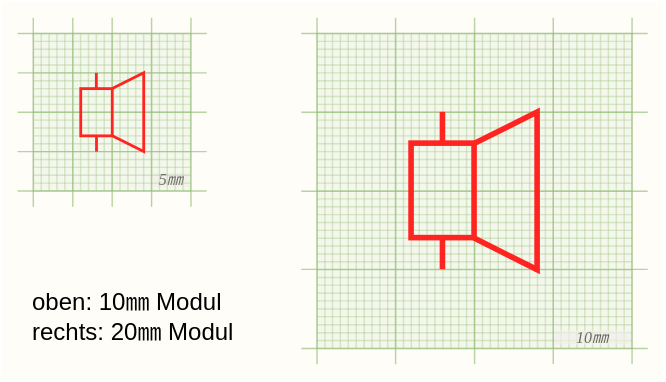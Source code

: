 <mxfile compressed="false" version="15.8.4" type="device">
  <diagram id="aaRBlbIfEOCTvdF3LA9z" name="Page-1">
    <mxGraphModel dx="1185" dy="732" grid="1" gridSize="3.937" guides="1" tooltips="1" connect="1" arrows="1" fold="1" page="1" pageScale="1" pageWidth="413" pageHeight="291" math="0" shadow="0">
      <root>
        <mxCell id="0" />
        <mxCell id="1" parent="0" />
        <mxCell id="eiOEyKE2oN8kCugcmJj7-1071" value="" style="aspect=fixed;pointerEvents=0;fontSize=1;strokeWidth=0.72;opacity=33;fillColor=#d5e8d4;strokeColor=#82b366;spacing=0;fontColor=none;noLabel=1;recursiveResize=0;connectable=0;allowArrows=0;rotatable=0;cloneable=0;deletable=0;resizable=0;movable=0;expand=0;" parent="1" vertex="1">
          <mxGeometry x="31.43" y="31.5" width="78.6" height="78.74" as="geometry" />
        </mxCell>
        <mxCell id="eiOEyKE2oN8kCugcmJj7-1133" value="5㎜" style="text;strokeColor=none;fillColor=#eeeeee;align=center;verticalAlign=middle;spacingLeft=0;spacingRight=0;overflow=hidden;points=[[0,0.5],[1,0.5]];portConstraint=eastwest;rotatable=0;labelBackgroundColor=none;pointerEvents=0;fontSize=8;opacity=66;strokeWidth=0.5;spacing=-1;textOpacity=66;fontStyle=2;fontFamily=Verdana;spacingBottom=0;spacingTop=0;labelPosition=center;verticalLabelPosition=middle;connectable=0;allowArrows=0;recursiveResize=0;expand=0;movable=0;resizable=0;cloneable=0;deletable=0;" parent="1" vertex="1">
          <mxGeometry x="91.338" y="101.181" width="18.11" height="7.087" as="geometry" />
        </mxCell>
        <mxCell id="eiOEyKE2oN8kCugcmJj7-1076" value="" style="line;strokeWidth=0.72;pointerEvents=0;fontSize=1;opacity=33;fillColor=none;strokeColor=#82b366;spacing=0;labelBackgroundColor=none;fontColor=none;noLabel=1;connectable=0;allowArrows=0;resizable=0;rotatable=0;recursiveResize=0;expand=0;deletable=0;cloneable=0;spacingTop=0;movable=0;" parent="1" vertex="1">
          <mxGeometry x="31.43" y="31.5" width="78.74" height="7.87" as="geometry" />
        </mxCell>
        <mxCell id="eiOEyKE2oN8kCugcmJj7-1078" value="" style="line;strokeWidth=0.72;pointerEvents=0;fontSize=1;opacity=33;fillColor=none;strokeColor=#82b366;spacing=0;labelBackgroundColor=none;fontColor=none;noLabel=1;connectable=0;allowArrows=0;resizable=0;rotatable=0;recursiveResize=0;expand=0;deletable=0;cloneable=0;rotation=90;spacingTop=0;movable=0;" parent="1" vertex="1">
          <mxGeometry x="-4.003" y="66.937" width="78.74" height="7.87" as="geometry" />
        </mxCell>
        <mxCell id="eiOEyKE2oN8kCugcmJj7-1079" value="" style="line;strokeWidth=0.72;pointerEvents=0;fontSize=1;opacity=33;fillColor=none;strokeColor=#82b366;spacing=0;labelBackgroundColor=none;fontColor=none;noLabel=1;connectable=0;allowArrows=0;resizable=0;rotatable=0;recursiveResize=0;expand=0;deletable=0;cloneable=0;spacingTop=0;movable=0;" parent="1" vertex="1">
          <mxGeometry x="31.287" y="35.437" width="78.74" height="7.87" as="geometry" />
        </mxCell>
        <mxCell id="eiOEyKE2oN8kCugcmJj7-1080" value="" style="line;strokeWidth=0.72;pointerEvents=0;fontSize=1;opacity=33;fillColor=none;strokeColor=#82b366;spacing=0;labelBackgroundColor=none;fontColor=none;noLabel=1;connectable=0;allowArrows=0;resizable=0;rotatable=0;recursiveResize=0;expand=0;deletable=0;cloneable=0;spacingTop=0;movable=0;" parent="1" vertex="1">
          <mxGeometry x="31.284" y="39.374" width="78.74" height="7.87" as="geometry" />
        </mxCell>
        <mxCell id="eiOEyKE2oN8kCugcmJj7-1081" value="" style="line;strokeWidth=0.72;pointerEvents=0;fontSize=1;opacity=33;fillColor=none;strokeColor=#82b366;spacing=0;labelBackgroundColor=none;fontColor=none;noLabel=1;connectable=0;allowArrows=0;resizable=0;rotatable=0;recursiveResize=0;expand=0;deletable=0;cloneable=0;spacingTop=0;movable=0;" parent="1" vertex="1">
          <mxGeometry x="31.431" y="43.311" width="78.74" height="7.87" as="geometry" />
        </mxCell>
        <mxCell id="eiOEyKE2oN8kCugcmJj7-1090" value="" style="line;strokeWidth=0.72;pointerEvents=0;fontSize=1;opacity=33;fillColor=none;strokeColor=#82b366;spacing=0;labelBackgroundColor=none;fontColor=none;noLabel=1;connectable=0;allowArrows=0;resizable=0;rotatable=0;recursiveResize=0;expand=0;deletable=0;cloneable=0;spacingTop=0;movable=0;" parent="1" vertex="1">
          <mxGeometry x="31.358" y="47.248" width="78.74" height="7.87" as="geometry" />
        </mxCell>
        <mxCell id="eiOEyKE2oN8kCugcmJj7-1091" value="" style="line;strokeWidth=0.72;pointerEvents=0;fontSize=1;opacity=33;fillColor=none;strokeColor=#82b366;spacing=0;labelBackgroundColor=none;fontColor=none;noLabel=1;connectable=0;allowArrows=0;resizable=0;rotatable=0;recursiveResize=0;expand=0;deletable=0;cloneable=0;spacingTop=0;movable=0;" parent="1" vertex="1">
          <mxGeometry x="31.435" y="51.185" width="78.74" height="7.87" as="geometry" />
        </mxCell>
        <mxCell id="eiOEyKE2oN8kCugcmJj7-1092" value="" style="line;strokeWidth=0.72;pointerEvents=0;fontSize=1;opacity=33;fillColor=none;strokeColor=#82b366;spacing=0;labelBackgroundColor=none;fontColor=none;noLabel=1;connectable=0;allowArrows=0;resizable=0;rotatable=0;recursiveResize=0;expand=0;deletable=0;cloneable=0;spacingTop=0;movable=0;" parent="1" vertex="1">
          <mxGeometry x="31.432" y="55.122" width="78.74" height="7.87" as="geometry" />
        </mxCell>
        <mxCell id="eiOEyKE2oN8kCugcmJj7-1093" value="" style="line;strokeWidth=0.72;pointerEvents=0;fontSize=1;opacity=33;fillColor=none;strokeColor=#82b366;spacing=0;labelBackgroundColor=none;fontColor=none;noLabel=1;connectable=0;allowArrows=0;resizable=0;rotatable=0;recursiveResize=0;expand=0;deletable=0;cloneable=0;spacingTop=0;movable=0;" parent="1" vertex="1">
          <mxGeometry x="31.439" y="59.059" width="78.74" height="7.87" as="geometry" />
        </mxCell>
        <mxCell id="eiOEyKE2oN8kCugcmJj7-1094" value="" style="line;strokeWidth=0.72;pointerEvents=0;fontSize=1;opacity=33;fillColor=none;strokeColor=#82b366;spacing=0;labelBackgroundColor=none;fontColor=none;noLabel=1;connectable=0;allowArrows=0;resizable=0;rotatable=0;recursiveResize=0;expand=0;deletable=0;cloneable=0;spacingTop=0;movable=0;" parent="1" vertex="1">
          <mxGeometry x="31.426" y="62.996" width="78.74" height="7.87" as="geometry" />
        </mxCell>
        <mxCell id="eiOEyKE2oN8kCugcmJj7-1095" value="" style="line;strokeWidth=0.72;pointerEvents=0;fontSize=1;opacity=33;fillColor=none;strokeColor=#82b366;spacing=0;labelBackgroundColor=none;fontColor=none;noLabel=1;connectable=0;allowArrows=0;resizable=0;rotatable=0;recursiveResize=0;expand=0;deletable=0;cloneable=0;spacingTop=0;movable=0;" parent="1" vertex="1">
          <mxGeometry x="31.443" y="66.933" width="78.74" height="7.87" as="geometry" />
        </mxCell>
        <mxCell id="eiOEyKE2oN8kCugcmJj7-1096" value="" style="line;strokeWidth=0.72;pointerEvents=0;fontSize=1;opacity=33;fillColor=none;strokeColor=#82b366;spacing=0;labelBackgroundColor=none;fontColor=none;noLabel=1;connectable=0;allowArrows=0;resizable=0;rotatable=0;recursiveResize=0;expand=0;deletable=0;cloneable=0;spacingTop=0;movable=0;" parent="1" vertex="1">
          <mxGeometry x="31.44" y="70.87" width="78.74" height="7.87" as="geometry" />
        </mxCell>
        <mxCell id="eiOEyKE2oN8kCugcmJj7-1097" value="" style="line;strokeWidth=0.72;pointerEvents=0;fontSize=1;opacity=33;fillColor=none;strokeColor=#82b366;spacing=0;labelBackgroundColor=none;fontColor=none;noLabel=1;connectable=0;allowArrows=0;resizable=0;rotatable=0;recursiveResize=0;expand=0;deletable=0;cloneable=0;spacingTop=0;movable=0;" parent="1" vertex="1">
          <mxGeometry x="31.447" y="74.807" width="78.74" height="7.87" as="geometry" />
        </mxCell>
        <mxCell id="eiOEyKE2oN8kCugcmJj7-1098" value="" style="line;strokeWidth=0.72;pointerEvents=0;fontSize=1;opacity=33;fillColor=none;strokeColor=#82b366;spacing=0;labelBackgroundColor=none;fontColor=none;noLabel=1;connectable=0;allowArrows=0;resizable=0;rotatable=0;recursiveResize=0;expand=0;deletable=0;cloneable=0;spacingTop=0;movable=0;" parent="1" vertex="1">
          <mxGeometry x="31.444" y="78.744" width="78.74" height="7.87" as="geometry" />
        </mxCell>
        <mxCell id="eiOEyKE2oN8kCugcmJj7-1099" value="" style="line;strokeWidth=0.72;pointerEvents=0;fontSize=1;opacity=33;fillColor=none;strokeColor=#82b366;spacing=0;labelBackgroundColor=none;fontColor=none;noLabel=1;connectable=0;allowArrows=0;resizable=0;rotatable=0;recursiveResize=0;expand=0;deletable=0;cloneable=0;spacingTop=0;movable=0;" parent="1" vertex="1">
          <mxGeometry x="31.451" y="82.681" width="78.74" height="7.87" as="geometry" />
        </mxCell>
        <mxCell id="eiOEyKE2oN8kCugcmJj7-1100" value="" style="line;strokeWidth=0.72;pointerEvents=0;fontSize=1;opacity=33;fillColor=none;strokeColor=#82b366;spacing=0;labelBackgroundColor=none;fontColor=none;noLabel=1;connectable=0;allowArrows=0;resizable=0;rotatable=0;recursiveResize=0;expand=0;deletable=0;cloneable=0;spacingTop=0;movable=0;" parent="1" vertex="1">
          <mxGeometry x="31.448" y="86.618" width="78.74" height="7.87" as="geometry" />
        </mxCell>
        <mxCell id="eiOEyKE2oN8kCugcmJj7-1101" value="" style="line;strokeWidth=0.72;pointerEvents=0;fontSize=1;opacity=33;fillColor=none;strokeColor=#82b366;spacing=0;labelBackgroundColor=none;fontColor=none;noLabel=1;connectable=0;allowArrows=0;resizable=0;rotatable=0;recursiveResize=0;expand=0;deletable=0;cloneable=0;spacingTop=0;movable=0;" parent="1" vertex="1">
          <mxGeometry x="31.285" y="90.555" width="78.74" height="7.87" as="geometry" />
        </mxCell>
        <mxCell id="eiOEyKE2oN8kCugcmJj7-1102" value="" style="line;strokeWidth=0.72;pointerEvents=0;fontSize=1;opacity=33;fillColor=none;strokeColor=#82b366;spacing=0;labelBackgroundColor=none;fontColor=none;noLabel=1;connectable=0;allowArrows=0;resizable=0;rotatable=0;recursiveResize=0;expand=0;deletable=0;cloneable=0;spacingTop=0;movable=0;" parent="1" vertex="1">
          <mxGeometry x="31.452" y="94.492" width="78.74" height="7.87" as="geometry" />
        </mxCell>
        <mxCell id="eiOEyKE2oN8kCugcmJj7-1103" value="" style="line;strokeWidth=0.72;pointerEvents=0;fontSize=1;opacity=33;fillColor=none;strokeColor=#82b366;spacing=0;labelBackgroundColor=none;fontColor=none;noLabel=1;connectable=0;allowArrows=0;resizable=0;rotatable=0;recursiveResize=0;expand=0;deletable=0;cloneable=0;spacingTop=0;movable=0;" parent="1" vertex="1">
          <mxGeometry x="31.449" y="98.429" width="78.74" height="7.87" as="geometry" />
        </mxCell>
        <mxCell id="eiOEyKE2oN8kCugcmJj7-1104" value="" style="line;strokeWidth=0.72;pointerEvents=0;fontSize=1;opacity=33;fillColor=none;strokeColor=#82b366;spacing=0;labelBackgroundColor=none;fontColor=none;noLabel=1;connectable=0;allowArrows=0;resizable=0;rotatable=0;recursiveResize=0;expand=0;deletable=0;cloneable=0;spacingTop=0;movable=0;" parent="1" vertex="1">
          <mxGeometry x="31.456" y="102.366" width="78.74" height="7.87" as="geometry" />
        </mxCell>
        <mxCell id="eiOEyKE2oN8kCugcmJj7-1105" value="" style="line;strokeWidth=0.72;pointerEvents=0;fontSize=1;opacity=66;fillColor=none;strokeColor=#82b366;spacing=0;labelBackgroundColor=none;fontColor=none;noLabel=1;connectable=0;allowArrows=0;resizable=0;rotatable=0;recursiveResize=0;expand=0;deletable=0;cloneable=0;spacingTop=0;movable=0;" parent="1" vertex="1">
          <mxGeometry x="23.56" y="106.3" width="94.55" height="7.87" as="geometry" />
        </mxCell>
        <mxCell id="eiOEyKE2oN8kCugcmJj7-1106" value="" style="line;strokeWidth=0.72;pointerEvents=0;fontSize=1;opacity=33;fillColor=none;strokeColor=#82b366;spacing=0;labelBackgroundColor=none;fontColor=none;noLabel=1;connectable=0;allowArrows=0;resizable=0;rotatable=0;recursiveResize=0;expand=0;deletable=0;cloneable=0;rotation=90;spacingTop=0;movable=0;" parent="1" vertex="1">
          <mxGeometry x="-0.066" y="66.934" width="78.74" height="7.87" as="geometry" />
        </mxCell>
        <mxCell id="eiOEyKE2oN8kCugcmJj7-1107" value="" style="line;strokeWidth=0.72;pointerEvents=0;fontSize=1;opacity=33;fillColor=none;strokeColor=#82b366;spacing=0;labelBackgroundColor=none;fontColor=none;noLabel=1;connectable=0;allowArrows=0;resizable=0;rotatable=0;recursiveResize=0;expand=0;deletable=0;cloneable=0;rotation=90;spacingTop=0;movable=0;" parent="1" vertex="1">
          <mxGeometry x="3.871" y="66.941" width="78.74" height="7.87" as="geometry" />
        </mxCell>
        <mxCell id="eiOEyKE2oN8kCugcmJj7-1108" value="" style="line;strokeWidth=0.72;pointerEvents=0;fontSize=1;opacity=33;fillColor=none;strokeColor=#82b366;spacing=0;labelBackgroundColor=none;fontColor=none;noLabel=1;connectable=0;allowArrows=0;resizable=0;rotatable=0;recursiveResize=0;expand=0;deletable=0;cloneable=0;rotation=90;spacingTop=0;movable=0;" parent="1" vertex="1">
          <mxGeometry x="7.808" y="66.938" width="78.74" height="7.87" as="geometry" />
        </mxCell>
        <mxCell id="eiOEyKE2oN8kCugcmJj7-1109" value="" style="line;strokeWidth=0.72;pointerEvents=0;fontSize=1;opacity=33;fillColor=none;strokeColor=#82b366;spacing=0;labelBackgroundColor=none;fontColor=none;noLabel=1;connectable=0;allowArrows=0;resizable=0;rotatable=0;recursiveResize=0;expand=0;deletable=0;cloneable=0;rotation=90;spacingTop=0;movable=0;" parent="1" vertex="1">
          <mxGeometry x="11.745" y="66.945" width="78.74" height="7.87" as="geometry" />
        </mxCell>
        <mxCell id="eiOEyKE2oN8kCugcmJj7-1110" value="" style="line;strokeWidth=0.72;pointerEvents=0;fontSize=1;opacity=33;fillColor=none;strokeColor=#82b366;spacing=0;labelBackgroundColor=none;fontColor=none;noLabel=1;connectable=0;allowArrows=0;resizable=0;rotatable=0;recursiveResize=0;expand=0;deletable=0;cloneable=0;rotation=90;spacingTop=0;movable=0;" parent="1" vertex="1">
          <mxGeometry x="15.682" y="66.942" width="78.74" height="7.87" as="geometry" />
        </mxCell>
        <mxCell id="eiOEyKE2oN8kCugcmJj7-1111" value="" style="line;strokeWidth=0.72;pointerEvents=0;fontSize=1;opacity=33;fillColor=none;strokeColor=#82b366;spacing=0;labelBackgroundColor=none;fontColor=none;noLabel=1;connectable=0;allowArrows=0;resizable=0;rotatable=0;recursiveResize=0;expand=0;deletable=0;cloneable=0;rotation=90;spacingTop=0;movable=0;" parent="1" vertex="1">
          <mxGeometry x="19.619" y="66.949" width="78.74" height="7.87" as="geometry" />
        </mxCell>
        <mxCell id="eiOEyKE2oN8kCugcmJj7-1112" value="" style="line;strokeWidth=0.72;pointerEvents=0;fontSize=1;opacity=33;fillColor=none;strokeColor=#82b366;spacing=0;labelBackgroundColor=none;fontColor=none;noLabel=1;connectable=0;allowArrows=0;resizable=0;rotatable=0;recursiveResize=0;expand=0;deletable=0;cloneable=0;rotation=90;spacingTop=0;movable=0;" parent="1" vertex="1">
          <mxGeometry x="23.556" y="66.926" width="78.74" height="7.87" as="geometry" />
        </mxCell>
        <mxCell id="eiOEyKE2oN8kCugcmJj7-1113" value="" style="line;strokeWidth=0.72;pointerEvents=0;fontSize=1;opacity=33;fillColor=none;strokeColor=#82b366;spacing=0;labelBackgroundColor=none;fontColor=none;noLabel=1;connectable=0;allowArrows=0;resizable=0;rotatable=0;recursiveResize=0;expand=0;deletable=0;cloneable=0;rotation=90;spacingTop=0;movable=0;" parent="1" vertex="1">
          <mxGeometry x="27.489" y="66.929" width="78.74" height="7.87" as="geometry" />
        </mxCell>
        <mxCell id="eiOEyKE2oN8kCugcmJj7-1114" value="" style="line;strokeWidth=0.72;pointerEvents=0;fontSize=1;opacity=33;fillColor=none;strokeColor=#82b366;spacing=0;labelBackgroundColor=none;fontColor=none;noLabel=1;connectable=0;allowArrows=0;resizable=0;rotatable=0;recursiveResize=0;expand=0;deletable=0;cloneable=0;rotation=90;spacingTop=0;movable=0;" parent="1" vertex="1">
          <mxGeometry x="31.456" y="66.926" width="78.74" height="7.87" as="geometry" />
        </mxCell>
        <mxCell id="eiOEyKE2oN8kCugcmJj7-1115" value="" style="line;strokeWidth=0.72;pointerEvents=0;fontSize=1;opacity=33;fillColor=none;strokeColor=#82b366;spacing=0;labelBackgroundColor=none;fontColor=none;noLabel=1;connectable=0;allowArrows=0;resizable=0;rotatable=0;recursiveResize=0;expand=0;deletable=0;cloneable=0;rotation=90;spacingTop=0;movable=0;" parent="1" vertex="1">
          <mxGeometry x="35.393" y="66.953" width="78.74" height="7.87" as="geometry" />
        </mxCell>
        <mxCell id="eiOEyKE2oN8kCugcmJj7-1116" value="" style="line;strokeWidth=0.72;pointerEvents=0;fontSize=1;opacity=33;fillColor=none;strokeColor=#82b366;spacing=0;labelBackgroundColor=none;fontColor=none;noLabel=1;connectable=0;allowArrows=0;resizable=0;rotatable=0;recursiveResize=0;expand=0;deletable=0;cloneable=0;rotation=90;spacingTop=0;movable=0;" parent="1" vertex="1">
          <mxGeometry x="39.33" y="66.95" width="78.74" height="7.87" as="geometry" />
        </mxCell>
        <mxCell id="eiOEyKE2oN8kCugcmJj7-1117" value="" style="line;strokeWidth=0.72;pointerEvents=0;fontSize=1;opacity=33;fillColor=none;strokeColor=#82b366;spacing=0;labelBackgroundColor=none;fontColor=none;noLabel=1;connectable=0;allowArrows=0;resizable=0;rotatable=0;recursiveResize=0;expand=0;deletable=0;cloneable=0;rotation=90;spacingTop=0;movable=0;" parent="1" vertex="1">
          <mxGeometry x="43.267" y="66.957" width="78.74" height="7.87" as="geometry" />
        </mxCell>
        <mxCell id="eiOEyKE2oN8kCugcmJj7-1118" value="" style="line;strokeWidth=0.72;pointerEvents=0;fontSize=1;opacity=33;fillColor=none;strokeColor=#82b366;spacing=0;labelBackgroundColor=none;fontColor=none;noLabel=1;connectable=0;allowArrows=0;resizable=0;rotatable=0;recursiveResize=0;expand=0;deletable=0;cloneable=0;rotation=90;spacingTop=0;movable=0;" parent="1" vertex="1">
          <mxGeometry x="47.204" y="66.954" width="78.74" height="7.87" as="geometry" />
        </mxCell>
        <mxCell id="eiOEyKE2oN8kCugcmJj7-1119" value="" style="line;strokeWidth=0.72;pointerEvents=0;fontSize=1;opacity=33;fillColor=none;strokeColor=#82b366;spacing=0;labelBackgroundColor=none;fontColor=none;noLabel=1;connectable=0;allowArrows=0;resizable=0;rotatable=0;recursiveResize=0;expand=0;deletable=0;cloneable=0;rotation=90;spacingTop=0;movable=0;" parent="1" vertex="1">
          <mxGeometry x="51.141" y="66.961" width="78.74" height="7.87" as="geometry" />
        </mxCell>
        <mxCell id="eiOEyKE2oN8kCugcmJj7-1120" value="" style="line;strokeWidth=0.72;pointerEvents=0;fontSize=1;opacity=33;fillColor=none;strokeColor=#82b366;spacing=0;labelBackgroundColor=none;fontColor=none;noLabel=1;connectable=0;allowArrows=0;resizable=0;rotatable=0;recursiveResize=0;expand=0;deletable=0;cloneable=0;rotation=90;spacingTop=0;movable=0;" parent="1" vertex="1">
          <mxGeometry x="55.078" y="66.958" width="78.74" height="7.87" as="geometry" />
        </mxCell>
        <mxCell id="eiOEyKE2oN8kCugcmJj7-1121" value="" style="line;strokeWidth=0.72;pointerEvents=0;fontSize=1;opacity=33;fillColor=none;strokeColor=#82b366;spacing=0;labelBackgroundColor=none;fontColor=none;noLabel=1;connectable=0;allowArrows=0;resizable=0;rotatable=0;recursiveResize=0;expand=0;deletable=0;cloneable=0;rotation=90;spacingTop=0;movable=0;" parent="1" vertex="1">
          <mxGeometry x="59.015" y="66.965" width="78.74" height="7.87" as="geometry" />
        </mxCell>
        <mxCell id="eiOEyKE2oN8kCugcmJj7-1122" value="" style="line;strokeWidth=0.72;pointerEvents=0;fontSize=1;opacity=33;fillColor=none;strokeColor=#82b366;spacing=0;labelBackgroundColor=none;fontColor=none;noLabel=1;connectable=0;allowArrows=0;resizable=0;rotatable=0;recursiveResize=0;expand=0;deletable=0;cloneable=0;rotation=90;spacingTop=0;movable=0;" parent="1" vertex="1">
          <mxGeometry x="62.952" y="66.962" width="78.74" height="7.87" as="geometry" />
        </mxCell>
        <mxCell id="eiOEyKE2oN8kCugcmJj7-1123" value="" style="line;strokeWidth=0.72;pointerEvents=0;fontSize=1;opacity=33;fillColor=none;strokeColor=#82b366;spacing=0;labelBackgroundColor=none;fontColor=none;noLabel=1;connectable=0;allowArrows=0;resizable=0;rotatable=0;recursiveResize=0;expand=0;deletable=0;cloneable=0;rotation=90;spacingTop=0;movable=0;" parent="1" vertex="1">
          <mxGeometry x="66.889" y="66.929" width="78.74" height="7.87" as="geometry" />
        </mxCell>
        <mxCell id="eiOEyKE2oN8kCugcmJj7-1124" value="" style="line;strokeWidth=0.72;pointerEvents=0;fontSize=1;opacity=66;fillColor=none;strokeColor=#82b366;spacing=0;labelBackgroundColor=none;fontColor=none;noLabel=1;connectable=0;allowArrows=0;resizable=0;rotatable=0;recursiveResize=0;expand=0;deletable=0;cloneable=0;rotation=90;spacingTop=0;movable=0;" parent="1" vertex="1">
          <mxGeometry x="62.95" y="66.93" width="94.55" height="7.87" as="geometry" />
        </mxCell>
        <mxCell id="eiOEyKE2oN8kCugcmJj7-1125" value="" style="line;strokeWidth=0.72;pointerEvents=0;fontSize=1;opacity=66;fillColor=none;strokeColor=#82b366;spacing=0;labelBackgroundColor=none;fontColor=none;noLabel=1;connectable=0;allowArrows=0;resizable=0;rotatable=0;recursiveResize=0;expand=0;deletable=0;cloneable=0;spacingTop=0;movable=0;" parent="1" vertex="1">
          <mxGeometry x="23.557" y="86.617" width="94.55" height="7.87" as="geometry" />
        </mxCell>
        <mxCell id="eiOEyKE2oN8kCugcmJj7-1126" value="" style="line;strokeWidth=0.72;pointerEvents=0;fontSize=1;opacity=66;fillColor=none;strokeColor=#82b366;spacing=0;labelBackgroundColor=none;fontColor=none;noLabel=1;connectable=0;allowArrows=0;resizable=0;rotatable=0;recursiveResize=0;expand=0;deletable=0;cloneable=0;spacingTop=0;movable=0;" parent="1" vertex="1">
          <mxGeometry x="23.564" y="66.924" width="94.55" height="7.87" as="geometry" />
        </mxCell>
        <mxCell id="eiOEyKE2oN8kCugcmJj7-1127" value="" style="line;strokeWidth=0.72;pointerEvents=0;fontSize=1;opacity=66;fillColor=none;strokeColor=#82b366;spacing=0;labelBackgroundColor=none;fontColor=none;noLabel=1;connectable=0;allowArrows=0;resizable=0;rotatable=0;recursiveResize=0;expand=0;deletable=0;cloneable=0;spacingTop=0;movable=0;" parent="1" vertex="1">
          <mxGeometry x="23.561" y="47.251" width="94.55" height="7.87" as="geometry" />
        </mxCell>
        <mxCell id="eiOEyKE2oN8kCugcmJj7-1128" value="" style="line;strokeWidth=0.72;pointerEvents=0;fontSize=1;opacity=66;fillColor=none;strokeColor=#82b366;spacing=0;labelBackgroundColor=none;fontColor=none;noLabel=1;connectable=0;allowArrows=0;resizable=0;rotatable=0;recursiveResize=0;expand=0;deletable=0;cloneable=0;spacingTop=0;movable=0;" parent="1" vertex="1">
          <mxGeometry x="23.568" y="27.568" width="94.55" height="7.87" as="geometry" />
        </mxCell>
        <mxCell id="eiOEyKE2oN8kCugcmJj7-1129" value="" style="line;strokeWidth=0.72;pointerEvents=0;fontSize=1;opacity=66;fillColor=none;strokeColor=#82b366;spacing=0;labelBackgroundColor=none;fontColor=none;noLabel=1;connectable=0;allowArrows=0;resizable=0;rotatable=0;recursiveResize=0;expand=0;deletable=0;cloneable=0;rotation=90;spacingTop=0;movable=0;" parent="1" vertex="1">
          <mxGeometry x="43.267" y="66.967" width="94.55" height="7.87" as="geometry" />
        </mxCell>
        <mxCell id="eiOEyKE2oN8kCugcmJj7-1130" value="" style="line;strokeWidth=0.72;pointerEvents=0;fontSize=1;opacity=66;fillColor=none;strokeColor=#82b366;spacing=0;labelBackgroundColor=none;fontColor=none;noLabel=1;connectable=0;allowArrows=0;resizable=0;rotatable=0;recursiveResize=0;expand=0;deletable=0;cloneable=0;rotation=90;spacingTop=0;movable=0;" parent="1" vertex="1">
          <mxGeometry x="23.564" y="66.934" width="94.55" height="7.87" as="geometry" />
        </mxCell>
        <mxCell id="eiOEyKE2oN8kCugcmJj7-1131" value="" style="line;strokeWidth=0.72;pointerEvents=0;fontSize=1;opacity=66;fillColor=none;strokeColor=#82b366;spacing=0;labelBackgroundColor=none;fontColor=none;noLabel=1;connectable=0;allowArrows=0;resizable=0;rotatable=0;recursiveResize=0;expand=0;deletable=0;cloneable=0;rotation=90;spacingTop=0;movable=0;" parent="1" vertex="1">
          <mxGeometry x="3.871" y="66.971" width="94.55" height="7.87" as="geometry" />
        </mxCell>
        <mxCell id="eiOEyKE2oN8kCugcmJj7-1132" value="" style="line;strokeWidth=0.72;pointerEvents=0;fontSize=1;opacity=66;fillColor=none;strokeColor=#82b366;spacing=0;labelBackgroundColor=none;fontColor=none;noLabel=1;connectable=0;allowArrows=0;resizable=0;rotatable=0;recursiveResize=0;expand=0;deletable=0;cloneable=0;rotation=90;spacingTop=0;movable=0;" parent="1" vertex="1">
          <mxGeometry x="-15.872" y="66.968" width="94.55" height="7.87" as="geometry" />
        </mxCell>
        <mxCell id="K6fDLtCmnfh0Aq76mnqe-1" value="" style="pointerEvents=0;fontSize=1;strokeWidth=0.72;opacity=33;fillColor=#d5e8d4;strokeColor=#82b366;spacing=0;fontColor=none;noLabel=1;recursiveResize=0;connectable=0;allowArrows=0;rotatable=0;cloneable=0;deletable=0;resizable=0;movable=0;expand=0;aspect=fixed;" parent="1" vertex="1">
          <mxGeometry x="173.23" y="31.5" width="157.48" height="157.48" as="geometry" />
        </mxCell>
        <mxCell id="K6fDLtCmnfh0Aq76mnqe-7" value="" style="line;strokeWidth=0.72;pointerEvents=0;fontSize=1;opacity=33;fillColor=none;strokeColor=#82b366;spacing=0;labelBackgroundColor=none;fontColor=none;noLabel=1;connectable=0;allowArrows=0;resizable=0;rotatable=0;recursiveResize=0;expand=0;deletable=0;cloneable=0;spacingTop=0;movable=0;" parent="1" vertex="1">
          <mxGeometry x="173.23" y="31.5" width="157.48" height="7.87" as="geometry" />
        </mxCell>
        <mxCell id="K6fDLtCmnfh0Aq76mnqe-8" value="" style="line;strokeWidth=0.72;pointerEvents=0;fontSize=1;opacity=33;fillColor=none;strokeColor=#82b366;spacing=0;labelBackgroundColor=none;fontColor=none;noLabel=1;connectable=0;allowArrows=0;resizable=0;rotatable=0;recursiveResize=0;expand=0;deletable=0;cloneable=0;spacingTop=0;movable=0;" parent="1" vertex="1">
          <mxGeometry x="173.227" y="35.427" width="157.48" height="7.87" as="geometry" />
        </mxCell>
        <mxCell id="K6fDLtCmnfh0Aq76mnqe-9" value="" style="line;strokeWidth=0.72;pointerEvents=0;fontSize=1;opacity=33;fillColor=none;strokeColor=#82b366;spacing=0;labelBackgroundColor=none;fontColor=none;noLabel=1;connectable=0;allowArrows=0;resizable=0;rotatable=0;recursiveResize=0;expand=0;deletable=0;cloneable=0;spacingTop=0;movable=0;" parent="1" vertex="1">
          <mxGeometry x="173.234" y="39.374" width="157.48" height="7.87" as="geometry" />
        </mxCell>
        <mxCell id="K6fDLtCmnfh0Aq76mnqe-10" value="" style="line;strokeWidth=0.72;pointerEvents=0;fontSize=1;opacity=33;fillColor=none;strokeColor=#82b366;spacing=0;labelBackgroundColor=none;fontColor=none;noLabel=1;connectable=0;allowArrows=0;resizable=0;rotatable=0;recursiveResize=0;expand=0;deletable=0;cloneable=0;spacingTop=0;movable=0;" parent="1" vertex="1">
          <mxGeometry x="173.231" y="43.321" width="157.48" height="7.87" as="geometry" />
        </mxCell>
        <mxCell id="K6fDLtCmnfh0Aq76mnqe-11" value="" style="line;strokeWidth=0.72;pointerEvents=0;fontSize=1;opacity=33;fillColor=none;strokeColor=#82b366;spacing=0;labelBackgroundColor=none;fontColor=none;noLabel=1;connectable=0;allowArrows=0;resizable=0;rotatable=0;recursiveResize=0;expand=0;deletable=0;cloneable=0;spacingTop=0;movable=0;" parent="1" vertex="1">
          <mxGeometry x="173.238" y="47.248" width="157.48" height="7.87" as="geometry" />
        </mxCell>
        <mxCell id="K6fDLtCmnfh0Aq76mnqe-12" value="" style="line;strokeWidth=0.72;pointerEvents=0;fontSize=1;opacity=33;fillColor=none;strokeColor=#82b366;spacing=0;labelBackgroundColor=none;fontColor=none;noLabel=1;connectable=0;allowArrows=0;resizable=0;rotatable=0;recursiveResize=0;expand=0;deletable=0;cloneable=0;spacingTop=0;movable=0;" parent="1" vertex="1">
          <mxGeometry x="173.235" y="51.175" width="157.48" height="7.87" as="geometry" />
        </mxCell>
        <mxCell id="K6fDLtCmnfh0Aq76mnqe-13" value="" style="line;strokeWidth=0.72;pointerEvents=0;fontSize=1;opacity=33;fillColor=none;strokeColor=#82b366;spacing=0;labelBackgroundColor=none;fontColor=none;noLabel=1;connectable=0;allowArrows=0;resizable=0;rotatable=0;recursiveResize=0;expand=0;deletable=0;cloneable=0;spacingTop=0;movable=0;" parent="1" vertex="1">
          <mxGeometry x="173.242" y="55.122" width="157.48" height="7.87" as="geometry" />
        </mxCell>
        <mxCell id="K6fDLtCmnfh0Aq76mnqe-14" value="" style="line;strokeWidth=0.72;pointerEvents=0;fontSize=1;opacity=33;fillColor=none;strokeColor=#82b366;spacing=0;labelBackgroundColor=none;fontColor=none;noLabel=1;connectable=0;allowArrows=0;resizable=0;rotatable=0;recursiveResize=0;expand=0;deletable=0;cloneable=0;spacingTop=0;movable=0;" parent="1" vertex="1">
          <mxGeometry x="173.239" y="59.049" width="157.48" height="7.87" as="geometry" />
        </mxCell>
        <mxCell id="K6fDLtCmnfh0Aq76mnqe-15" value="" style="line;strokeWidth=0.72;pointerEvents=0;fontSize=1;opacity=33;fillColor=none;strokeColor=#82b366;spacing=0;labelBackgroundColor=none;fontColor=none;noLabel=1;connectable=0;allowArrows=0;resizable=0;rotatable=0;recursiveResize=0;expand=0;deletable=0;cloneable=0;spacingTop=0;movable=0;" parent="1" vertex="1">
          <mxGeometry x="173.246" y="62.996" width="157.48" height="7.87" as="geometry" />
        </mxCell>
        <mxCell id="K6fDLtCmnfh0Aq76mnqe-16" value="" style="line;strokeWidth=0.72;pointerEvents=0;fontSize=1;opacity=33;fillColor=none;strokeColor=#82b366;spacing=0;labelBackgroundColor=none;fontColor=none;noLabel=1;connectable=0;allowArrows=0;resizable=0;rotatable=0;recursiveResize=0;expand=0;deletable=0;cloneable=0;spacingTop=0;movable=0;" parent="1" vertex="1">
          <mxGeometry x="173.243" y="66.933" width="157.48" height="7.87" as="geometry" />
        </mxCell>
        <mxCell id="K6fDLtCmnfh0Aq76mnqe-17" value="" style="line;strokeWidth=0.72;pointerEvents=0;fontSize=1;opacity=33;fillColor=none;strokeColor=#82b366;spacing=0;labelBackgroundColor=none;fontColor=none;noLabel=1;connectable=0;allowArrows=0;resizable=0;rotatable=0;recursiveResize=0;expand=0;deletable=0;cloneable=0;spacingTop=0;movable=0;" parent="1" vertex="1">
          <mxGeometry x="173.25" y="70.87" width="157.48" height="7.87" as="geometry" />
        </mxCell>
        <mxCell id="K6fDLtCmnfh0Aq76mnqe-18" value="" style="line;strokeWidth=0.72;pointerEvents=0;fontSize=1;opacity=33;fillColor=none;strokeColor=#82b366;spacing=0;labelBackgroundColor=none;fontColor=none;noLabel=1;connectable=0;allowArrows=0;resizable=0;rotatable=0;recursiveResize=0;expand=0;deletable=0;cloneable=0;spacingTop=0;movable=0;" parent="1" vertex="1">
          <mxGeometry x="173.247" y="74.797" width="157.48" height="7.87" as="geometry" />
        </mxCell>
        <mxCell id="K6fDLtCmnfh0Aq76mnqe-19" value="" style="line;strokeWidth=0.72;pointerEvents=0;fontSize=1;opacity=33;fillColor=none;strokeColor=#82b366;spacing=0;labelBackgroundColor=none;fontColor=none;noLabel=1;connectable=0;allowArrows=0;resizable=0;rotatable=0;recursiveResize=0;expand=0;deletable=0;cloneable=0;spacingTop=0;movable=0;" parent="1" vertex="1">
          <mxGeometry x="173.254" y="78.744" width="157.48" height="7.87" as="geometry" />
        </mxCell>
        <mxCell id="K6fDLtCmnfh0Aq76mnqe-20" value="" style="line;strokeWidth=0.72;pointerEvents=0;fontSize=1;opacity=33;fillColor=none;strokeColor=#82b366;spacing=0;labelBackgroundColor=none;fontColor=none;noLabel=1;connectable=0;allowArrows=0;resizable=0;rotatable=0;recursiveResize=0;expand=0;deletable=0;cloneable=0;spacingTop=0;movable=0;" parent="1" vertex="1">
          <mxGeometry x="173.251" y="82.671" width="157.48" height="7.87" as="geometry" />
        </mxCell>
        <mxCell id="K6fDLtCmnfh0Aq76mnqe-21" value="" style="line;strokeWidth=0.72;pointerEvents=0;fontSize=1;opacity=33;fillColor=none;strokeColor=#82b366;spacing=0;labelBackgroundColor=none;fontColor=none;noLabel=1;connectable=0;allowArrows=0;resizable=0;rotatable=0;recursiveResize=0;expand=0;deletable=0;cloneable=0;spacingTop=0;movable=0;" parent="1" vertex="1">
          <mxGeometry x="173.258" y="86.618" width="157.48" height="7.87" as="geometry" />
        </mxCell>
        <mxCell id="K6fDLtCmnfh0Aq76mnqe-22" value="" style="line;strokeWidth=0.72;pointerEvents=0;fontSize=1;opacity=33;fillColor=none;strokeColor=#82b366;spacing=0;labelBackgroundColor=none;fontColor=none;noLabel=1;connectable=0;allowArrows=0;resizable=0;rotatable=0;recursiveResize=0;expand=0;deletable=0;cloneable=0;spacingTop=0;movable=0;" parent="1" vertex="1">
          <mxGeometry x="173.255" y="90.555" width="157.48" height="7.87" as="geometry" />
        </mxCell>
        <mxCell id="K6fDLtCmnfh0Aq76mnqe-23" value="" style="line;strokeWidth=0.72;pointerEvents=0;fontSize=1;opacity=33;fillColor=none;strokeColor=#82b366;spacing=0;labelBackgroundColor=none;fontColor=none;noLabel=1;connectable=0;allowArrows=0;resizable=0;rotatable=0;recursiveResize=0;expand=0;deletable=0;cloneable=0;spacingTop=0;movable=0;" parent="1" vertex="1">
          <mxGeometry x="173.262" y="94.492" width="157.48" height="7.87" as="geometry" />
        </mxCell>
        <mxCell id="K6fDLtCmnfh0Aq76mnqe-24" value="" style="line;strokeWidth=0.72;pointerEvents=0;fontSize=1;opacity=33;fillColor=none;strokeColor=#82b366;spacing=0;labelBackgroundColor=none;fontColor=none;noLabel=1;connectable=0;allowArrows=0;resizable=0;rotatable=0;recursiveResize=0;expand=0;deletable=0;cloneable=0;spacingTop=0;movable=0;" parent="1" vertex="1">
          <mxGeometry x="173.259" y="98.429" width="157.48" height="7.87" as="geometry" />
        </mxCell>
        <mxCell id="K6fDLtCmnfh0Aq76mnqe-25" value="" style="line;strokeWidth=0.72;pointerEvents=0;fontSize=1;opacity=33;fillColor=none;strokeColor=#82b366;spacing=0;labelBackgroundColor=none;fontColor=none;noLabel=1;connectable=0;allowArrows=0;resizable=0;rotatable=0;recursiveResize=0;expand=0;deletable=0;cloneable=0;spacingTop=0;movable=0;" parent="1" vertex="1">
          <mxGeometry x="173.266" y="102.366" width="157.48" height="7.87" as="geometry" />
        </mxCell>
        <mxCell id="K6fDLtCmnfh0Aq76mnqe-26" value="" style="line;strokeWidth=0.72;pointerEvents=0;fontSize=1;opacity=33;fillColor=none;strokeColor=#82b366;spacing=0;labelBackgroundColor=none;fontColor=none;noLabel=1;connectable=0;allowArrows=0;resizable=0;rotatable=0;recursiveResize=0;expand=0;deletable=0;cloneable=0;spacingTop=0;movable=0;" parent="1" vertex="1">
          <mxGeometry x="173.263" y="106.303" width="157.48" height="7.87" as="geometry" />
        </mxCell>
        <mxCell id="K6fDLtCmnfh0Aq76mnqe-27" value="" style="line;strokeWidth=0.72;pointerEvents=0;fontSize=1;opacity=33;fillColor=none;strokeColor=#82b366;spacing=0;labelBackgroundColor=none;fontColor=none;noLabel=1;connectable=0;allowArrows=0;resizable=0;rotatable=0;recursiveResize=0;expand=0;deletable=0;cloneable=0;spacingTop=0;movable=0;" parent="1" vertex="1">
          <mxGeometry x="173.27" y="110.24" width="157.48" height="7.87" as="geometry" />
        </mxCell>
        <mxCell id="K6fDLtCmnfh0Aq76mnqe-28" value="" style="line;strokeWidth=0.72;pointerEvents=0;fontSize=1;opacity=33;fillColor=none;strokeColor=#82b366;spacing=0;labelBackgroundColor=none;fontColor=none;noLabel=1;connectable=0;allowArrows=0;resizable=0;rotatable=0;recursiveResize=0;expand=0;deletable=0;cloneable=0;spacingTop=0;movable=0;" parent="1" vertex="1">
          <mxGeometry x="173.267" y="114.167" width="157.48" height="7.87" as="geometry" />
        </mxCell>
        <mxCell id="K6fDLtCmnfh0Aq76mnqe-29" value="" style="line;strokeWidth=0.72;pointerEvents=0;fontSize=1;opacity=33;fillColor=none;strokeColor=#82b366;spacing=0;labelBackgroundColor=none;fontColor=none;noLabel=1;connectable=0;allowArrows=0;resizable=0;rotatable=0;recursiveResize=0;expand=0;deletable=0;cloneable=0;spacingTop=0;movable=0;" parent="1" vertex="1">
          <mxGeometry x="173.274" y="118.114" width="157.48" height="7.87" as="geometry" />
        </mxCell>
        <mxCell id="K6fDLtCmnfh0Aq76mnqe-30" value="" style="line;strokeWidth=0.72;pointerEvents=0;fontSize=1;opacity=33;fillColor=none;strokeColor=#82b366;spacing=0;labelBackgroundColor=none;fontColor=none;noLabel=1;connectable=0;allowArrows=0;resizable=0;rotatable=0;recursiveResize=0;expand=0;deletable=0;cloneable=0;spacingTop=0;movable=0;" parent="1" vertex="1">
          <mxGeometry x="173.231" y="122.041" width="157.48" height="7.87" as="geometry" />
        </mxCell>
        <mxCell id="K6fDLtCmnfh0Aq76mnqe-31" value="" style="line;strokeWidth=0.72;pointerEvents=0;fontSize=1;opacity=33;fillColor=none;strokeColor=#82b366;spacing=0;labelBackgroundColor=none;fontColor=none;noLabel=1;connectable=0;allowArrows=0;resizable=0;rotatable=0;recursiveResize=0;expand=0;deletable=0;cloneable=0;spacingTop=0;movable=0;" parent="1" vertex="1">
          <mxGeometry x="173.278" y="125.988" width="157.48" height="7.87" as="geometry" />
        </mxCell>
        <mxCell id="K6fDLtCmnfh0Aq76mnqe-32" value="" style="line;strokeWidth=0.72;pointerEvents=0;fontSize=1;opacity=33;fillColor=none;strokeColor=#82b366;spacing=0;labelBackgroundColor=none;fontColor=none;noLabel=1;connectable=0;allowArrows=0;resizable=0;rotatable=0;recursiveResize=0;expand=0;deletable=0;cloneable=0;spacingTop=0;movable=0;" parent="1" vertex="1">
          <mxGeometry x="173.225" y="129.915" width="157.48" height="7.87" as="geometry" />
        </mxCell>
        <mxCell id="K6fDLtCmnfh0Aq76mnqe-33" value="" style="line;strokeWidth=0.72;pointerEvents=0;fontSize=1;opacity=33;fillColor=none;strokeColor=#82b366;spacing=0;labelBackgroundColor=none;fontColor=none;noLabel=1;connectable=0;allowArrows=0;resizable=0;rotatable=0;recursiveResize=0;expand=0;deletable=0;cloneable=0;spacingTop=0;movable=0;" parent="1" vertex="1">
          <mxGeometry x="173.282" y="133.862" width="157.48" height="7.87" as="geometry" />
        </mxCell>
        <mxCell id="K6fDLtCmnfh0Aq76mnqe-34" value="" style="line;strokeWidth=0.72;pointerEvents=0;fontSize=1;opacity=33;fillColor=none;strokeColor=#82b366;spacing=0;labelBackgroundColor=none;fontColor=none;noLabel=1;connectable=0;allowArrows=0;resizable=0;rotatable=0;recursiveResize=0;expand=0;deletable=0;cloneable=0;spacingTop=0;movable=0;" parent="1" vertex="1">
          <mxGeometry x="173.279" y="137.795" width="157.48" height="7.87" as="geometry" />
        </mxCell>
        <mxCell id="K6fDLtCmnfh0Aq76mnqe-35" value="" style="line;strokeWidth=0.72;pointerEvents=0;fontSize=1;opacity=33;fillColor=none;strokeColor=#82b366;spacing=0;labelBackgroundColor=none;fontColor=none;noLabel=1;connectable=0;allowArrows=0;resizable=0;rotatable=0;recursiveResize=0;expand=0;deletable=0;cloneable=0;spacingTop=0;movable=0;" parent="1" vertex="1">
          <mxGeometry x="173.226" y="141.732" width="157.48" height="7.87" as="geometry" />
        </mxCell>
        <mxCell id="K6fDLtCmnfh0Aq76mnqe-36" value="" style="line;strokeWidth=0.72;pointerEvents=0;fontSize=1;opacity=33;fillColor=none;strokeColor=#82b366;spacing=0;labelBackgroundColor=none;fontColor=none;noLabel=1;connectable=0;allowArrows=0;resizable=0;rotatable=0;recursiveResize=0;expand=0;deletable=0;cloneable=0;spacingTop=0;movable=0;" parent="1" vertex="1">
          <mxGeometry x="173.283" y="145.669" width="157.48" height="7.87" as="geometry" />
        </mxCell>
        <mxCell id="K6fDLtCmnfh0Aq76mnqe-37" value="" style="line;strokeWidth=0.72;pointerEvents=0;fontSize=1;opacity=33;fillColor=none;strokeColor=#82b366;spacing=0;labelBackgroundColor=none;fontColor=none;noLabel=1;connectable=0;allowArrows=0;resizable=0;rotatable=0;recursiveResize=0;expand=0;deletable=0;cloneable=0;spacingTop=0;movable=0;" parent="1" vertex="1">
          <mxGeometry x="173.22" y="149.606" width="157.48" height="7.87" as="geometry" />
        </mxCell>
        <mxCell id="K6fDLtCmnfh0Aq76mnqe-38" value="" style="line;strokeWidth=0.72;pointerEvents=0;fontSize=1;opacity=33;fillColor=none;strokeColor=#82b366;spacing=0;labelBackgroundColor=none;fontColor=none;noLabel=1;connectable=0;allowArrows=0;resizable=0;rotatable=0;recursiveResize=0;expand=0;deletable=0;cloneable=0;spacingTop=0;movable=0;" parent="1" vertex="1">
          <mxGeometry x="173.287" y="153.373" width="157.48" height="7.87" as="geometry" />
        </mxCell>
        <mxCell id="K6fDLtCmnfh0Aq76mnqe-39" value="" style="line;strokeWidth=0.72;pointerEvents=0;fontSize=1;opacity=33;fillColor=none;strokeColor=#82b366;spacing=0;labelBackgroundColor=none;fontColor=none;noLabel=1;connectable=0;allowArrows=0;resizable=0;rotatable=0;recursiveResize=0;expand=0;deletable=0;cloneable=0;spacingTop=0;movable=0;" parent="1" vertex="1">
          <mxGeometry x="173.284" y="157.48" width="157.48" height="7.87" as="geometry" />
        </mxCell>
        <mxCell id="K6fDLtCmnfh0Aq76mnqe-40" value="" style="line;strokeWidth=0.72;pointerEvents=0;fontSize=1;opacity=33;fillColor=none;strokeColor=#82b366;spacing=0;labelBackgroundColor=none;fontColor=none;noLabel=1;connectable=0;allowArrows=0;resizable=0;rotatable=0;recursiveResize=0;expand=0;deletable=0;cloneable=0;spacingTop=0;movable=0;" parent="1" vertex="1">
          <mxGeometry x="173.291" y="161.247" width="157.48" height="7.87" as="geometry" />
        </mxCell>
        <mxCell id="K6fDLtCmnfh0Aq76mnqe-41" value="" style="line;strokeWidth=0.72;pointerEvents=0;fontSize=1;opacity=33;fillColor=none;strokeColor=#82b366;spacing=0;labelBackgroundColor=none;fontColor=none;noLabel=1;connectable=0;allowArrows=0;resizable=0;rotatable=0;recursiveResize=0;expand=0;deletable=0;cloneable=0;spacingTop=0;movable=0;" parent="1" vertex="1">
          <mxGeometry x="173.288" y="165.354" width="157.48" height="7.87" as="geometry" />
        </mxCell>
        <mxCell id="K6fDLtCmnfh0Aq76mnqe-42" value="" style="line;strokeWidth=0.72;pointerEvents=0;fontSize=1;opacity=33;fillColor=none;strokeColor=#82b366;spacing=0;labelBackgroundColor=none;fontColor=none;noLabel=1;connectable=0;allowArrows=0;resizable=0;rotatable=0;recursiveResize=0;expand=0;deletable=0;cloneable=0;spacingTop=0;movable=0;" parent="1" vertex="1">
          <mxGeometry x="173.265" y="169.121" width="157.48" height="7.87" as="geometry" />
        </mxCell>
        <mxCell id="K6fDLtCmnfh0Aq76mnqe-43" value="" style="line;strokeWidth=0.72;pointerEvents=0;fontSize=1;opacity=33;fillColor=none;strokeColor=#82b366;spacing=0;labelBackgroundColor=none;fontColor=none;noLabel=1;connectable=0;allowArrows=0;resizable=0;rotatable=0;recursiveResize=0;expand=0;deletable=0;cloneable=0;spacingTop=0;movable=0;" parent="1" vertex="1">
          <mxGeometry x="173.292" y="173.228" width="157.48" height="7.87" as="geometry" />
        </mxCell>
        <mxCell id="K6fDLtCmnfh0Aq76mnqe-44" value="" style="line;strokeWidth=0.72;pointerEvents=0;fontSize=1;opacity=33;fillColor=none;strokeColor=#82b366;spacing=0;labelBackgroundColor=none;fontColor=none;noLabel=1;connectable=0;allowArrows=0;resizable=0;rotatable=0;recursiveResize=0;expand=0;deletable=0;cloneable=0;spacingTop=0;movable=0;" parent="1" vertex="1">
          <mxGeometry x="173.289" y="177.165" width="157.48" height="7.87" as="geometry" />
        </mxCell>
        <mxCell id="K6fDLtCmnfh0Aq76mnqe-45" value="" style="line;strokeWidth=0.72;pointerEvents=0;fontSize=1;opacity=33;fillColor=none;strokeColor=#82b366;spacing=0;labelBackgroundColor=none;fontColor=none;noLabel=1;connectable=0;allowArrows=0;resizable=0;rotatable=0;recursiveResize=0;expand=0;deletable=0;cloneable=0;spacingTop=0;movable=0;" parent="1" vertex="1">
          <mxGeometry x="173.296" y="181.112" width="157.48" height="7.87" as="geometry" />
        </mxCell>
        <mxCell id="K6fDLtCmnfh0Aq76mnqe-46" value="" style="line;strokeWidth=0.72;pointerEvents=0;fontSize=1;opacity=33;fillColor=none;strokeColor=#82b366;spacing=0;labelBackgroundColor=none;fontColor=none;noLabel=1;connectable=0;allowArrows=0;resizable=0;rotatable=0;recursiveResize=0;expand=0;deletable=0;cloneable=0;rotation=90;spacingTop=0;movable=0;" parent="1" vertex="1">
          <mxGeometry x="98.46" y="106.3" width="157.46" height="7.87" as="geometry" />
        </mxCell>
        <mxCell id="K6fDLtCmnfh0Aq76mnqe-47" value="" style="line;strokeWidth=0.72;pointerEvents=0;fontSize=1;opacity=33;fillColor=none;strokeColor=#82b366;spacing=0;labelBackgroundColor=none;fontColor=none;noLabel=1;connectable=0;allowArrows=0;resizable=0;rotatable=0;recursiveResize=0;expand=0;deletable=0;cloneable=0;rotation=90;spacingTop=0;movable=0;" parent="1" vertex="1">
          <mxGeometry x="102.297" y="106.487" width="157.46" height="7.87" as="geometry" />
        </mxCell>
        <mxCell id="K6fDLtCmnfh0Aq76mnqe-48" value="" style="line;strokeWidth=0.72;pointerEvents=0;fontSize=1;opacity=33;fillColor=none;strokeColor=#82b366;spacing=0;labelBackgroundColor=none;fontColor=none;noLabel=1;connectable=0;allowArrows=0;resizable=0;rotatable=0;recursiveResize=0;expand=0;deletable=0;cloneable=0;rotation=90;spacingTop=0;movable=0;" parent="1" vertex="1">
          <mxGeometry x="106.224" y="106.484" width="157.46" height="7.87" as="geometry" />
        </mxCell>
        <mxCell id="K6fDLtCmnfh0Aq76mnqe-49" value="" style="line;strokeWidth=0.72;pointerEvents=0;fontSize=1;opacity=33;fillColor=none;strokeColor=#82b366;spacing=0;labelBackgroundColor=none;fontColor=none;noLabel=1;connectable=0;allowArrows=0;resizable=0;rotatable=0;recursiveResize=0;expand=0;deletable=0;cloneable=0;rotation=90;spacingTop=0;movable=0;" parent="1" vertex="1">
          <mxGeometry x="110.161" y="106.491" width="157.46" height="7.87" as="geometry" />
        </mxCell>
        <mxCell id="K6fDLtCmnfh0Aq76mnqe-50" value="" style="line;strokeWidth=0.72;pointerEvents=0;fontSize=1;opacity=33;fillColor=none;strokeColor=#82b366;spacing=0;labelBackgroundColor=none;fontColor=none;noLabel=1;connectable=0;allowArrows=0;resizable=0;rotatable=0;recursiveResize=0;expand=0;deletable=0;cloneable=0;rotation=90;spacingTop=0;movable=0;" parent="1" vertex="1">
          <mxGeometry x="114.128" y="106.488" width="157.46" height="7.87" as="geometry" />
        </mxCell>
        <mxCell id="K6fDLtCmnfh0Aq76mnqe-51" value="" style="line;strokeWidth=0.72;pointerEvents=0;fontSize=1;opacity=33;fillColor=none;strokeColor=#82b366;spacing=0;labelBackgroundColor=none;fontColor=none;noLabel=1;connectable=0;allowArrows=0;resizable=0;rotatable=0;recursiveResize=0;expand=0;deletable=0;cloneable=0;rotation=90;spacingTop=0;movable=0;" parent="1" vertex="1">
          <mxGeometry x="118.115" y="106.495" width="157.46" height="7.87" as="geometry" />
        </mxCell>
        <mxCell id="K6fDLtCmnfh0Aq76mnqe-52" value="" style="line;strokeWidth=0.72;pointerEvents=0;fontSize=1;opacity=33;fillColor=none;strokeColor=#82b366;spacing=0;labelBackgroundColor=none;fontColor=none;noLabel=1;connectable=0;allowArrows=0;resizable=0;rotatable=0;recursiveResize=0;expand=0;deletable=0;cloneable=0;rotation=90;spacingTop=0;movable=0;" parent="1" vertex="1">
          <mxGeometry x="122.012" y="106.492" width="157.46" height="7.87" as="geometry" />
        </mxCell>
        <mxCell id="K6fDLtCmnfh0Aq76mnqe-53" value="" style="line;strokeWidth=0.72;pointerEvents=0;fontSize=1;opacity=33;fillColor=none;strokeColor=#82b366;spacing=0;labelBackgroundColor=none;fontColor=none;noLabel=1;connectable=0;allowArrows=0;resizable=0;rotatable=0;recursiveResize=0;expand=0;deletable=0;cloneable=0;rotation=90;spacingTop=0;movable=0;" parent="1" vertex="1">
          <mxGeometry x="125.949" y="106.279" width="157.46" height="7.87" as="geometry" />
        </mxCell>
        <mxCell id="K6fDLtCmnfh0Aq76mnqe-54" value="" style="line;strokeWidth=0.72;pointerEvents=0;fontSize=1;opacity=33;fillColor=none;strokeColor=#82b366;spacing=0;labelBackgroundColor=none;fontColor=none;noLabel=1;connectable=0;allowArrows=0;resizable=0;rotatable=0;recursiveResize=0;expand=0;deletable=0;cloneable=0;rotation=90;spacingTop=0;movable=0;" parent="1" vertex="1">
          <mxGeometry x="129.876" y="106.276" width="157.46" height="7.87" as="geometry" />
        </mxCell>
        <mxCell id="K6fDLtCmnfh0Aq76mnqe-55" value="" style="line;strokeWidth=0.72;pointerEvents=0;fontSize=1;opacity=33;fillColor=none;strokeColor=#82b366;spacing=0;labelBackgroundColor=none;fontColor=none;noLabel=1;connectable=0;allowArrows=0;resizable=0;rotatable=0;recursiveResize=0;expand=0;deletable=0;cloneable=0;rotation=90;spacingTop=0;movable=0;" parent="1" vertex="1">
          <mxGeometry x="133.813" y="106.303" width="157.46" height="7.87" as="geometry" />
        </mxCell>
        <mxCell id="K6fDLtCmnfh0Aq76mnqe-56" value="" style="line;strokeWidth=0.72;pointerEvents=0;fontSize=1;opacity=33;fillColor=none;strokeColor=#82b366;spacing=0;labelBackgroundColor=none;fontColor=none;noLabel=1;connectable=0;allowArrows=0;resizable=0;rotatable=0;recursiveResize=0;expand=0;deletable=0;cloneable=0;rotation=90;spacingTop=0;movable=0;" parent="1" vertex="1">
          <mxGeometry x="137.76" y="106.3" width="157.46" height="7.87" as="geometry" />
        </mxCell>
        <mxCell id="K6fDLtCmnfh0Aq76mnqe-57" value="" style="line;strokeWidth=0.72;pointerEvents=0;fontSize=1;opacity=33;fillColor=none;strokeColor=#82b366;spacing=0;labelBackgroundColor=none;fontColor=none;noLabel=1;connectable=0;allowArrows=0;resizable=0;rotatable=0;recursiveResize=0;expand=0;deletable=0;cloneable=0;rotation=90;spacingTop=0;movable=0;" parent="1" vertex="1">
          <mxGeometry x="141.697" y="106.277" width="157.46" height="7.87" as="geometry" />
        </mxCell>
        <mxCell id="K6fDLtCmnfh0Aq76mnqe-58" value="" style="line;strokeWidth=0.72;pointerEvents=0;fontSize=1;opacity=33;fillColor=none;strokeColor=#82b366;spacing=0;labelBackgroundColor=none;fontColor=none;noLabel=1;connectable=0;allowArrows=0;resizable=0;rotatable=0;recursiveResize=0;expand=0;deletable=0;cloneable=0;rotation=90;spacingTop=0;movable=0;" parent="1" vertex="1">
          <mxGeometry x="145.634" y="106.274" width="157.46" height="7.87" as="geometry" />
        </mxCell>
        <mxCell id="K6fDLtCmnfh0Aq76mnqe-59" value="" style="line;strokeWidth=0.72;pointerEvents=0;fontSize=1;opacity=33;fillColor=none;strokeColor=#82b366;spacing=0;labelBackgroundColor=none;fontColor=none;noLabel=1;connectable=0;allowArrows=0;resizable=0;rotatable=0;recursiveResize=0;expand=0;deletable=0;cloneable=0;rotation=90;spacingTop=0;movable=0;" parent="1" vertex="1">
          <mxGeometry x="149.561" y="106.271" width="157.46" height="7.87" as="geometry" />
        </mxCell>
        <mxCell id="K6fDLtCmnfh0Aq76mnqe-60" value="" style="line;strokeWidth=0.72;pointerEvents=0;fontSize=1;opacity=33;fillColor=none;strokeColor=#82b366;spacing=0;labelBackgroundColor=none;fontColor=none;noLabel=1;connectable=0;allowArrows=0;resizable=0;rotatable=0;recursiveResize=0;expand=0;deletable=0;cloneable=0;rotation=90;spacingTop=0;movable=0;" parent="1" vertex="1">
          <mxGeometry x="153.498" y="106.278" width="157.46" height="7.87" as="geometry" />
        </mxCell>
        <mxCell id="K6fDLtCmnfh0Aq76mnqe-61" value="" style="line;strokeWidth=0.72;pointerEvents=0;fontSize=1;opacity=33;fillColor=none;strokeColor=#82b366;spacing=0;labelBackgroundColor=none;fontColor=none;noLabel=1;connectable=0;allowArrows=0;resizable=0;rotatable=0;recursiveResize=0;expand=0;deletable=0;cloneable=0;rotation=90;spacingTop=0;movable=0;" parent="1" vertex="1">
          <mxGeometry x="157.495" y="106.275" width="157.46" height="7.87" as="geometry" />
        </mxCell>
        <mxCell id="K6fDLtCmnfh0Aq76mnqe-62" value="" style="line;strokeWidth=0.72;pointerEvents=0;fontSize=1;opacity=33;fillColor=none;strokeColor=#82b366;spacing=0;labelBackgroundColor=none;fontColor=none;noLabel=1;connectable=0;allowArrows=0;resizable=0;rotatable=0;recursiveResize=0;expand=0;deletable=0;cloneable=0;rotation=90;spacingTop=0;movable=0;" parent="1" vertex="1">
          <mxGeometry x="161.432" y="106.282" width="157.46" height="7.87" as="geometry" />
        </mxCell>
        <mxCell id="K6fDLtCmnfh0Aq76mnqe-63" value="" style="line;strokeWidth=0.72;pointerEvents=0;fontSize=1;opacity=33;fillColor=none;strokeColor=#82b366;spacing=0;labelBackgroundColor=none;fontColor=none;noLabel=1;connectable=0;allowArrows=0;resizable=0;rotatable=0;recursiveResize=0;expand=0;deletable=0;cloneable=0;rotation=90;spacingTop=0;movable=0;" parent="1" vertex="1">
          <mxGeometry x="165.369" y="106.269" width="157.46" height="7.87" as="geometry" />
        </mxCell>
        <mxCell id="K6fDLtCmnfh0Aq76mnqe-64" value="" style="line;strokeWidth=0.72;pointerEvents=0;fontSize=1;opacity=33;fillColor=none;strokeColor=#82b366;spacing=0;labelBackgroundColor=none;fontColor=none;noLabel=1;connectable=0;allowArrows=0;resizable=0;rotatable=0;recursiveResize=0;expand=0;deletable=0;cloneable=0;rotation=90;spacingTop=0;movable=0;" parent="1" vertex="1">
          <mxGeometry x="169.306" y="106.286" width="157.46" height="7.87" as="geometry" />
        </mxCell>
        <mxCell id="K6fDLtCmnfh0Aq76mnqe-65" value="" style="line;strokeWidth=0.72;pointerEvents=0;fontSize=1;opacity=33;fillColor=none;strokeColor=#82b366;spacing=0;labelBackgroundColor=none;fontColor=none;noLabel=1;connectable=0;allowArrows=0;resizable=0;rotatable=0;recursiveResize=0;expand=0;deletable=0;cloneable=0;rotation=90;spacingTop=0;movable=0;" parent="1" vertex="1">
          <mxGeometry x="173.223" y="106.273" width="157.46" height="7.87" as="geometry" />
        </mxCell>
        <mxCell id="K6fDLtCmnfh0Aq76mnqe-66" value="" style="line;strokeWidth=0.72;pointerEvents=0;fontSize=1;opacity=33;fillColor=none;strokeColor=#82b366;spacing=0;labelBackgroundColor=none;fontColor=none;noLabel=1;connectable=0;allowArrows=0;resizable=0;rotatable=0;recursiveResize=0;expand=0;deletable=0;cloneable=0;rotation=90;spacingTop=0;movable=0;" parent="1" vertex="1">
          <mxGeometry x="177.25" y="106.29" width="157.46" height="7.87" as="geometry" />
        </mxCell>
        <mxCell id="K6fDLtCmnfh0Aq76mnqe-67" value="" style="line;strokeWidth=0.72;pointerEvents=0;fontSize=1;opacity=33;fillColor=none;strokeColor=#82b366;spacing=0;labelBackgroundColor=none;fontColor=none;noLabel=1;connectable=0;allowArrows=0;resizable=0;rotatable=0;recursiveResize=0;expand=0;deletable=0;cloneable=0;rotation=90;spacingTop=0;movable=0;" parent="1" vertex="1">
          <mxGeometry x="181.187" y="106.267" width="157.46" height="7.87" as="geometry" />
        </mxCell>
        <mxCell id="K6fDLtCmnfh0Aq76mnqe-68" value="" style="line;strokeWidth=0.72;pointerEvents=0;fontSize=1;opacity=33;fillColor=none;strokeColor=#82b366;spacing=0;labelBackgroundColor=none;fontColor=none;noLabel=1;connectable=0;allowArrows=0;resizable=0;rotatable=0;recursiveResize=0;expand=0;deletable=0;cloneable=0;rotation=90;spacingTop=0;movable=0;" parent="1" vertex="1">
          <mxGeometry x="185.124" y="106.294" width="157.46" height="7.87" as="geometry" />
        </mxCell>
        <mxCell id="K6fDLtCmnfh0Aq76mnqe-69" value="" style="line;strokeWidth=0.72;pointerEvents=0;fontSize=1;opacity=33;fillColor=none;strokeColor=#82b366;spacing=0;labelBackgroundColor=none;fontColor=none;noLabel=1;connectable=0;allowArrows=0;resizable=0;rotatable=0;recursiveResize=0;expand=0;deletable=0;cloneable=0;rotation=90;spacingTop=0;movable=0;" parent="1" vertex="1">
          <mxGeometry x="189.061" y="106.271" width="157.46" height="7.87" as="geometry" />
        </mxCell>
        <mxCell id="K6fDLtCmnfh0Aq76mnqe-70" value="" style="line;strokeWidth=0.72;pointerEvents=0;fontSize=1;opacity=33;fillColor=none;strokeColor=#82b366;spacing=0;labelBackgroundColor=none;fontColor=none;noLabel=1;connectable=0;allowArrows=0;resizable=0;rotatable=0;recursiveResize=0;expand=0;deletable=0;cloneable=0;rotation=90;spacingTop=0;movable=0;" parent="1" vertex="1">
          <mxGeometry x="192.998" y="106.298" width="157.46" height="7.87" as="geometry" />
        </mxCell>
        <mxCell id="K6fDLtCmnfh0Aq76mnqe-71" value="" style="line;strokeWidth=0.72;pointerEvents=0;fontSize=1;opacity=33;fillColor=none;strokeColor=#82b366;spacing=0;labelBackgroundColor=none;fontColor=none;noLabel=1;connectable=0;allowArrows=0;resizable=0;rotatable=0;recursiveResize=0;expand=0;deletable=0;cloneable=0;rotation=90;spacingTop=0;movable=0;" parent="1" vertex="1">
          <mxGeometry x="196.915" y="106.265" width="157.46" height="7.87" as="geometry" />
        </mxCell>
        <mxCell id="K6fDLtCmnfh0Aq76mnqe-72" value="" style="line;strokeWidth=0.72;pointerEvents=0;fontSize=1;opacity=33;fillColor=none;strokeColor=#82b366;spacing=0;labelBackgroundColor=none;fontColor=none;noLabel=1;connectable=0;allowArrows=0;resizable=0;rotatable=0;recursiveResize=0;expand=0;deletable=0;cloneable=0;rotation=90;spacingTop=0;movable=0;" parent="1" vertex="1">
          <mxGeometry x="200.852" y="106.292" width="157.46" height="7.87" as="geometry" />
        </mxCell>
        <mxCell id="K6fDLtCmnfh0Aq76mnqe-73" value="" style="line;strokeWidth=0.72;pointerEvents=0;fontSize=1;opacity=33;fillColor=none;strokeColor=#82b366;spacing=0;labelBackgroundColor=none;fontColor=none;noLabel=1;connectable=0;allowArrows=0;resizable=0;rotatable=0;recursiveResize=0;expand=0;deletable=0;cloneable=0;rotation=90;spacingTop=0;movable=0;" parent="1" vertex="1">
          <mxGeometry x="204.789" y="106.299" width="157.46" height="7.87" as="geometry" />
        </mxCell>
        <mxCell id="K6fDLtCmnfh0Aq76mnqe-74" value="" style="line;strokeWidth=0.72;pointerEvents=0;fontSize=1;opacity=33;fillColor=none;strokeColor=#82b366;spacing=0;labelBackgroundColor=none;fontColor=none;noLabel=1;connectable=0;allowArrows=0;resizable=0;rotatable=0;recursiveResize=0;expand=0;deletable=0;cloneable=0;rotation=90;spacingTop=0;movable=0;" parent="1" vertex="1">
          <mxGeometry x="208.726" y="106.296" width="157.46" height="7.87" as="geometry" />
        </mxCell>
        <mxCell id="K6fDLtCmnfh0Aq76mnqe-75" value="" style="line;strokeWidth=0.72;pointerEvents=0;fontSize=1;opacity=33;fillColor=none;strokeColor=#82b366;spacing=0;labelBackgroundColor=none;fontColor=none;noLabel=1;connectable=0;allowArrows=0;resizable=0;rotatable=0;recursiveResize=0;expand=0;deletable=0;cloneable=0;rotation=90;spacingTop=0;movable=0;" parent="1" vertex="1">
          <mxGeometry x="212.663" y="106.303" width="157.46" height="7.87" as="geometry" />
        </mxCell>
        <mxCell id="K6fDLtCmnfh0Aq76mnqe-76" value="" style="line;strokeWidth=0.72;pointerEvents=0;fontSize=1;opacity=33;fillColor=none;strokeColor=#82b366;spacing=0;labelBackgroundColor=none;fontColor=none;noLabel=1;connectable=0;allowArrows=0;resizable=0;rotatable=0;recursiveResize=0;expand=0;deletable=0;cloneable=0;rotation=90;spacingTop=0;movable=0;" parent="1" vertex="1">
          <mxGeometry x="216.6" y="106.3" width="157.46" height="7.87" as="geometry" />
        </mxCell>
        <mxCell id="K6fDLtCmnfh0Aq76mnqe-77" value="" style="line;strokeWidth=0.72;pointerEvents=0;fontSize=1;opacity=33;fillColor=none;strokeColor=#82b366;spacing=0;labelBackgroundColor=none;fontColor=none;noLabel=1;connectable=0;allowArrows=0;resizable=0;rotatable=0;recursiveResize=0;expand=0;deletable=0;cloneable=0;rotation=90;spacingTop=0;movable=0;" parent="1" vertex="1">
          <mxGeometry x="220.537" y="106.297" width="157.46" height="7.87" as="geometry" />
        </mxCell>
        <mxCell id="K6fDLtCmnfh0Aq76mnqe-78" value="" style="line;strokeWidth=0.72;pointerEvents=0;fontSize=1;opacity=33;fillColor=none;strokeColor=#82b366;spacing=0;labelBackgroundColor=none;fontColor=none;noLabel=1;connectable=0;allowArrows=0;resizable=0;rotatable=0;recursiveResize=0;expand=0;deletable=0;cloneable=0;rotation=90;spacingTop=0;movable=0;" parent="1" vertex="1">
          <mxGeometry x="224.474" y="106.304" width="157.46" height="7.87" as="geometry" />
        </mxCell>
        <mxCell id="K6fDLtCmnfh0Aq76mnqe-79" value="" style="line;strokeWidth=0.72;pointerEvents=0;fontSize=1;opacity=33;fillColor=none;strokeColor=#82b366;spacing=0;labelBackgroundColor=none;fontColor=none;noLabel=1;connectable=0;allowArrows=0;resizable=0;rotatable=0;recursiveResize=0;expand=0;deletable=0;cloneable=0;rotation=90;spacingTop=0;movable=0;" parent="1" vertex="1">
          <mxGeometry x="228.411" y="106.301" width="157.46" height="7.87" as="geometry" />
        </mxCell>
        <mxCell id="K6fDLtCmnfh0Aq76mnqe-80" value="" style="line;strokeWidth=0.72;pointerEvents=0;fontSize=1;opacity=33;fillColor=none;strokeColor=#82b366;spacing=0;labelBackgroundColor=none;fontColor=none;noLabel=1;connectable=0;allowArrows=0;resizable=0;rotatable=0;recursiveResize=0;expand=0;deletable=0;cloneable=0;rotation=90;spacingTop=0;movable=0;" parent="1" vertex="1">
          <mxGeometry x="232.348" y="106.298" width="157.46" height="7.87" as="geometry" />
        </mxCell>
        <mxCell id="K6fDLtCmnfh0Aq76mnqe-81" value="" style="line;strokeWidth=0.72;pointerEvents=0;fontSize=1;opacity=33;fillColor=none;strokeColor=#82b366;spacing=0;labelBackgroundColor=none;fontColor=none;noLabel=1;connectable=0;allowArrows=0;resizable=0;rotatable=0;recursiveResize=0;expand=0;deletable=0;cloneable=0;rotation=90;spacingTop=0;movable=0;" parent="1" vertex="1">
          <mxGeometry x="236.285" y="106.295" width="157.46" height="7.87" as="geometry" />
        </mxCell>
        <mxCell id="K6fDLtCmnfh0Aq76mnqe-82" value="" style="line;strokeWidth=0.72;pointerEvents=0;fontSize=1;opacity=33;fillColor=none;strokeColor=#82b366;spacing=0;labelBackgroundColor=none;fontColor=none;noLabel=1;connectable=0;allowArrows=0;resizable=0;rotatable=0;recursiveResize=0;expand=0;deletable=0;cloneable=0;rotation=90;spacingTop=0;movable=0;" parent="1" vertex="1">
          <mxGeometry x="240.222" y="106.302" width="157.46" height="7.87" as="geometry" />
        </mxCell>
        <mxCell id="K6fDLtCmnfh0Aq76mnqe-83" value="" style="line;strokeWidth=0.72;pointerEvents=0;fontSize=1;opacity=33;fillColor=none;strokeColor=#82b366;spacing=0;labelBackgroundColor=none;fontColor=none;noLabel=1;connectable=0;allowArrows=0;resizable=0;rotatable=0;recursiveResize=0;expand=0;deletable=0;cloneable=0;rotation=90;spacingTop=0;movable=0;" parent="1" vertex="1">
          <mxGeometry x="244.159" y="106.299" width="157.46" height="7.87" as="geometry" />
        </mxCell>
        <mxCell id="K6fDLtCmnfh0Aq76mnqe-84" value="" style="line;strokeWidth=0.72;pointerEvents=0;fontSize=1;opacity=33;fillColor=none;strokeColor=#82b366;spacing=0;labelBackgroundColor=none;fontColor=none;noLabel=1;connectable=0;allowArrows=0;resizable=0;rotatable=0;recursiveResize=0;expand=0;deletable=0;cloneable=0;rotation=90;spacingTop=0;movable=0;" parent="1" vertex="1">
          <mxGeometry x="248.096" y="106.306" width="157.46" height="7.87" as="geometry" />
        </mxCell>
        <mxCell id="K6fDLtCmnfh0Aq76mnqe-2" value="" style="line;strokeWidth=0.72;pointerEvents=0;fontSize=1;opacity=66;fillColor=none;strokeColor=#82b366;spacing=0;labelBackgroundColor=none;fontColor=none;noLabel=1;connectable=0;allowArrows=0;resizable=0;rotatable=0;recursiveResize=0;expand=0;deletable=0;cloneable=0;spacingTop=0;movable=0;" parent="1" vertex="1">
          <mxGeometry x="165.35" y="27.56" width="173.23" height="7.87" as="geometry" />
        </mxCell>
        <mxCell id="K6fDLtCmnfh0Aq76mnqe-3" value="" style="line;strokeWidth=0.72;pointerEvents=0;fontSize=1;opacity=66;fillColor=none;strokeColor=#82b366;spacing=0;labelBackgroundColor=none;fontColor=none;noLabel=1;connectable=0;allowArrows=0;resizable=0;rotatable=0;recursiveResize=0;expand=0;deletable=0;cloneable=0;spacingTop=0;movable=0;" parent="1" vertex="1">
          <mxGeometry x="165.397" y="66.967" width="173.23" height="7.87" as="geometry" />
        </mxCell>
        <mxCell id="K6fDLtCmnfh0Aq76mnqe-4" value="" style="line;strokeWidth=0.72;pointerEvents=0;fontSize=1;opacity=66;fillColor=none;strokeColor=#82b366;spacing=0;labelBackgroundColor=none;fontColor=none;noLabel=1;connectable=0;allowArrows=0;resizable=0;rotatable=0;recursiveResize=0;expand=0;deletable=0;cloneable=0;spacingTop=0;movable=0;" parent="1" vertex="1">
          <mxGeometry x="165.354" y="106.484" width="173.23" height="7.87" as="geometry" />
        </mxCell>
        <mxCell id="K6fDLtCmnfh0Aq76mnqe-5" value="" style="line;strokeWidth=0.72;pointerEvents=0;fontSize=1;opacity=66;fillColor=none;strokeColor=#82b366;spacing=0;labelBackgroundColor=none;fontColor=none;noLabel=1;connectable=0;allowArrows=0;resizable=0;rotatable=0;recursiveResize=0;expand=0;deletable=0;cloneable=0;spacingTop=0;movable=0;" parent="1" vertex="1">
          <mxGeometry x="165.351" y="145.501" width="173.23" height="7.87" as="geometry" />
        </mxCell>
        <mxCell id="K6fDLtCmnfh0Aq76mnqe-6" value="" style="line;strokeWidth=0.72;pointerEvents=0;fontSize=1;opacity=66;fillColor=none;strokeColor=#82b366;spacing=0;labelBackgroundColor=none;fontColor=none;noLabel=1;connectable=0;allowArrows=0;resizable=0;rotatable=0;recursiveResize=0;expand=0;deletable=0;cloneable=0;spacingTop=0;movable=0;" parent="1" vertex="1">
          <mxGeometry x="165.398" y="185.038" width="173.23" height="7.87" as="geometry" />
        </mxCell>
        <mxCell id="K6fDLtCmnfh0Aq76mnqe-85" value="" style="line;strokeWidth=0.72;pointerEvents=0;fontSize=1;opacity=66;fillColor=none;strokeColor=#82b366;spacing=0;labelBackgroundColor=none;fontColor=none;noLabel=1;connectable=0;allowArrows=0;resizable=0;rotatable=0;recursiveResize=0;expand=0;deletable=0;cloneable=0;rotation=90;spacingTop=0;movable=0;" parent="1" vertex="1">
          <mxGeometry x="86.65" y="106.27" width="173.23" height="7.87" as="geometry" />
        </mxCell>
        <mxCell id="K6fDLtCmnfh0Aq76mnqe-86" value="" style="line;strokeWidth=0.72;pointerEvents=0;fontSize=1;opacity=66;fillColor=none;strokeColor=#82b366;spacing=0;labelBackgroundColor=none;fontColor=none;noLabel=1;connectable=0;allowArrows=0;resizable=0;rotatable=0;recursiveResize=0;expand=0;deletable=0;cloneable=0;rotation=90;spacingTop=0;movable=0;" parent="1" vertex="1">
          <mxGeometry x="125.927" y="106.267" width="173.23" height="7.87" as="geometry" />
        </mxCell>
        <mxCell id="K6fDLtCmnfh0Aq76mnqe-87" value="" style="line;strokeWidth=0.72;pointerEvents=0;fontSize=1;opacity=66;fillColor=none;strokeColor=#82b366;spacing=0;labelBackgroundColor=none;fontColor=none;noLabel=1;connectable=0;allowArrows=0;resizable=0;rotatable=0;recursiveResize=0;expand=0;deletable=0;cloneable=0;rotation=90;spacingTop=0;movable=0;" parent="1" vertex="1">
          <mxGeometry x="165.424" y="106.264" width="173.23" height="7.87" as="geometry" />
        </mxCell>
        <mxCell id="K6fDLtCmnfh0Aq76mnqe-88" value="" style="line;strokeWidth=0.72;pointerEvents=0;fontSize=1;opacity=66;fillColor=none;strokeColor=#82b366;spacing=0;labelBackgroundColor=none;fontColor=none;noLabel=1;connectable=0;allowArrows=0;resizable=0;rotatable=0;recursiveResize=0;expand=0;deletable=0;cloneable=0;rotation=90;spacingTop=0;movable=0;" parent="1" vertex="1">
          <mxGeometry x="204.771" y="106.261" width="173.23" height="7.87" as="geometry" />
        </mxCell>
        <mxCell id="K6fDLtCmnfh0Aq76mnqe-89" value="" style="line;strokeWidth=0.72;pointerEvents=0;fontSize=1;opacity=66;fillColor=none;strokeColor=#82b366;spacing=0;labelBackgroundColor=none;fontColor=none;noLabel=1;connectable=0;allowArrows=0;resizable=0;rotatable=0;recursiveResize=0;expand=0;deletable=0;cloneable=0;rotation=90;spacingTop=0;movable=0;" parent="1" vertex="1">
          <mxGeometry x="244.158" y="106.258" width="173.23" height="7.87" as="geometry" />
        </mxCell>
        <mxCell id="K6fDLtCmnfh0Aq76mnqe-90" value="10㎜" style="text;strokeColor=none;fillColor=#eeeeee;align=center;verticalAlign=middle;spacingLeft=0;spacingRight=0;overflow=hidden;points=[[0,0.5],[1,0.5]];portConstraint=eastwest;rotatable=0;labelBackgroundColor=none;pointerEvents=0;fontSize=8;opacity=66;strokeWidth=0.5;spacing=-1;textOpacity=66;fontStyle=2;fontFamily=Verdana;spacingBottom=0;spacingTop=0;labelPosition=center;verticalLabelPosition=middle;connectable=0;allowArrows=0;recursiveResize=0;expand=0;movable=0;resizable=0;cloneable=0;deletable=0;resizeWidth=0;" parent="1" vertex="1">
          <mxGeometry x="292.125" y="179.921" width="37.795" height="7.087" as="geometry" />
        </mxCell>
        <mxCell id="eiOEyKE2oN8kCugcmJj7-1135" value="" style="rounded=0;whiteSpace=wrap;html=1;labelBackgroundColor=none;pointerEvents=0;fontFamily=Verdana;fontSize=5;fontColor=none;strokeWidth=1.4;fillColor=none;align=center;verticalAlign=middle;strokeColor=#FF0000;deletable=0;cloneable=0;rotatable=0;resizable=0;movable=0;expand=0;recursiveResize=0;allowArrows=0;connectable=0;" parent="1" vertex="1">
          <mxGeometry x="55.12" y="59.06" width="15.75" height="23.62" as="geometry" />
        </mxCell>
        <mxCell id="eiOEyKE2oN8kCugcmJj7-1138" value="" style="line;strokeWidth=1.4;pointerEvents=0;fontSize=1;fillColor=none;strokeColor=#FF0000;spacing=0;labelBackgroundColor=none;fontColor=none;noLabel=1;connectable=0;allowArrows=0;resizable=0;rotatable=0;recursiveResize=0;expand=0;deletable=0;cloneable=0;rotation=90;spacingTop=0;movable=0;" parent="1" vertex="1">
          <mxGeometry x="58.985" y="51.187" width="7.874" height="7.874" as="geometry" />
        </mxCell>
        <mxCell id="eiOEyKE2oN8kCugcmJj7-1139" value="" style="verticalLabelPosition=bottom;verticalAlign=top;html=1;shape=mxgraph.basic.polygon;polyCoords=[[0,0.2],[1,0],[1,0.2],[1,0.4],[1,0.6],[1,0.8],[1,1],[0,0.8]];polyline=1;fillColor=none;labelBackgroundColor=none;pointerEvents=0;fontFamily=Verdana;fontSize=5;fontColor=none;strokeColor=#FF0000;strokeWidth=1.4;deletable=0;cloneable=0;rotatable=0;resizable=0;movable=0;expand=0;recursiveResize=0;allowArrows=0;connectable=0;" parent="1" vertex="1">
          <mxGeometry x="70.87" y="51.18" width="15.74" height="39.37" as="geometry" />
        </mxCell>
        <mxCell id="eiOEyKE2oN8kCugcmJj7-1140" value="" style="line;strokeWidth=1.4;pointerEvents=0;fontSize=1;fillColor=none;strokeColor=#FF0000;spacing=0;labelBackgroundColor=none;fontColor=none;noLabel=1;connectable=0;allowArrows=0;resizable=0;rotatable=0;recursiveResize=0;expand=0;deletable=0;cloneable=0;rotation=90;spacingTop=0;movable=0;" parent="1" vertex="1">
          <mxGeometry x="59.062" y="82.674" width="7.874" height="7.874" as="geometry" />
        </mxCell>
        <mxCell id="K6fDLtCmnfh0Aq76mnqe-91" value="" style="verticalLabelPosition=bottom;verticalAlign=top;html=1;shape=mxgraph.basic.polygon;polyCoords=[[0,0.2],[1,0],[1,0.2],[1,0.4],[1,0.6],[1,0.8],[1,1],[0,0.8]];polyline=1;fillColor=none;labelBackgroundColor=none;pointerEvents=0;fontFamily=Verdana;fontSize=5;fontColor=none;strokeColor=#FF0000;strokeWidth=2.8;deletable=0;cloneable=0;rotatable=0;resizable=0;movable=0;expand=0;recursiveResize=0;allowArrows=0;connectable=0;" parent="1" vertex="1">
          <mxGeometry x="252.047" y="71.059" width="31.496" height="78.74" as="geometry" />
        </mxCell>
        <mxCell id="K6fDLtCmnfh0Aq76mnqe-92" value="" style="rounded=0;whiteSpace=wrap;html=1;labelBackgroundColor=none;pointerEvents=0;fontFamily=Verdana;fontSize=5;fontColor=none;strokeWidth=2.8;fillColor=none;align=center;verticalAlign=middle;strokeColor=#FF0000;deletable=0;cloneable=0;rotatable=0;resizable=0;movable=0;expand=0;recursiveResize=0;allowArrows=0;connectable=0;" parent="1" vertex="1">
          <mxGeometry x="220.537" y="86.567" width="31.496" height="47.244" as="geometry" />
        </mxCell>
        <mxCell id="K6fDLtCmnfh0Aq76mnqe-93" value="" style="line;strokeWidth=2.8;pointerEvents=0;fontSize=1;fillColor=none;strokeColor=#FF0000;spacing=0;labelBackgroundColor=none;fontColor=none;noLabel=1;connectable=0;allowArrows=0;resizable=0;rotatable=0;recursiveResize=0;expand=0;deletable=0;cloneable=0;rotation=90;spacingTop=0;movable=0;" parent="1" vertex="1">
          <mxGeometry x="228.352" y="74.839" width="15.748" height="7.874" as="geometry" />
        </mxCell>
        <mxCell id="K6fDLtCmnfh0Aq76mnqe-94" value="" style="line;strokeWidth=2.8;pointerEvents=0;fontSize=1;fillColor=none;strokeColor=#FF0000;spacing=0;labelBackgroundColor=none;fontColor=none;noLabel=1;connectable=0;allowArrows=0;resizable=0;rotatable=0;recursiveResize=0;expand=0;deletable=0;cloneable=0;rotation=90;spacingTop=0;movable=0;" parent="1" vertex="1">
          <mxGeometry x="228.349" y="137.795" width="15.748" height="7.874" as="geometry" />
        </mxCell>
        <mxCell id="KJBuVPOn3iXIMAui22nR-1" value="" style="rounded=0;whiteSpace=wrap;html=1;fillColor=#fff2cc;gradientDirection=radial;opacity=15;strokeColor=none;recursiveResize=0;expand=0;movable=0;resizable=0;rotatable=0;cloneable=0;deletable=0;allowArrows=0;connectable=0;" vertex="1" parent="1">
          <mxGeometry x="15.75" y="15.75" width="330.71" height="188.97" as="geometry" />
        </mxCell>
        <mxCell id="3NRWo36qDZ4Hj2I7HavF-1" value="oben:&lt;span style=&quot;white-space: pre&quot;&gt; &lt;/span&gt;10㎜ Modul&lt;br&gt;rechts:&lt;span style=&quot;white-space: pre&quot;&gt; &lt;/span&gt;20㎜ Modul" style="text;html=1;strokeColor=none;fillColor=none;align=left;verticalAlign=middle;whiteSpace=wrap;rounded=0;labelPosition=center;verticalLabelPosition=middle;spacing=0;opacity=66;gradientDirection=radial;" parent="1" vertex="1">
          <mxGeometry x="31.496" y="157.48" width="125.98" height="31.5" as="geometry" />
        </mxCell>
      </root>
    </mxGraphModel>
  </diagram>
</mxfile>
